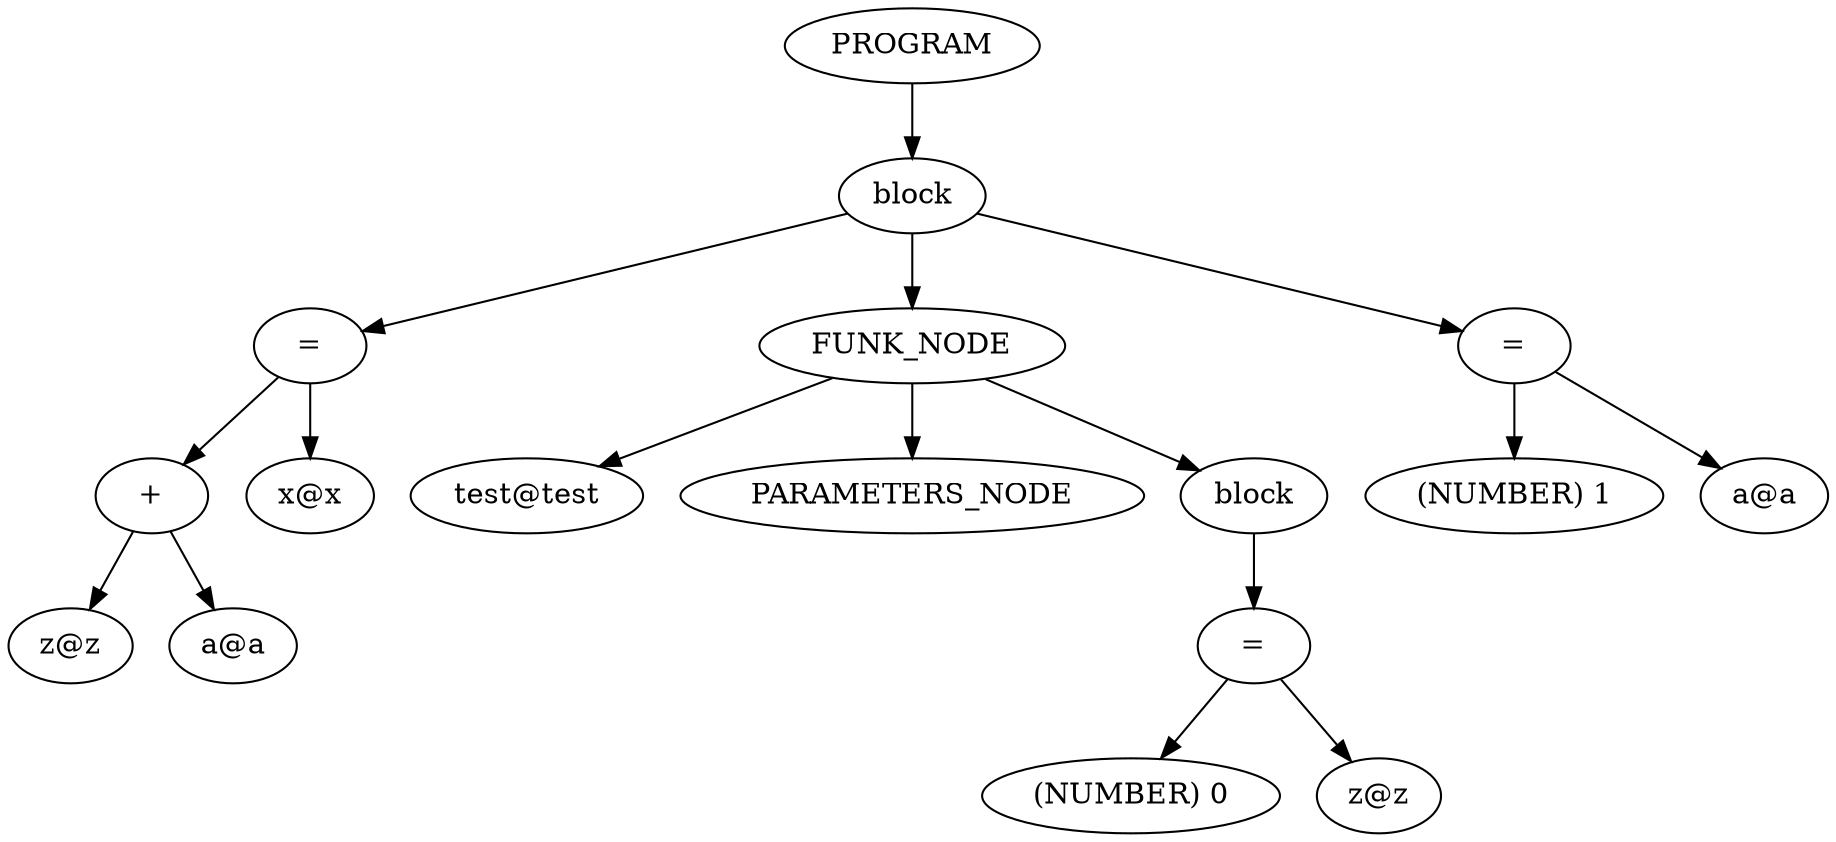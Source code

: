 digraph {
graph [ordering="out"];
node0[label="PROGRAM"];
node1[label="block"];
node2[label="="];
node3[label="+"];
node4[label="z@z"];
node3 -> node4;
node5[label="a@a"];
node3 -> node5;
node2 -> node3;
node6[label="x@x"];
node2 -> node6;
node1 -> node2;
node7[label="FUNK_NODE"];
node8[label="test@test"];
node7 -> node8;
node9[label="PARAMETERS_NODE"];
node7 -> node9;
node10[label="block"];
node11[label="="];
node12[label="(NUMBER) 0"];
node11 -> node12;
node13[label="z@z"];
node11 -> node13;
node10 -> node11;
node7 -> node10;
node1 -> node7;
node14[label="="];
node15[label="(NUMBER) 1"];
node14 -> node15;
node16[label="a@a"];
node14 -> node16;
node1 -> node14;
node0 -> node1;
}
